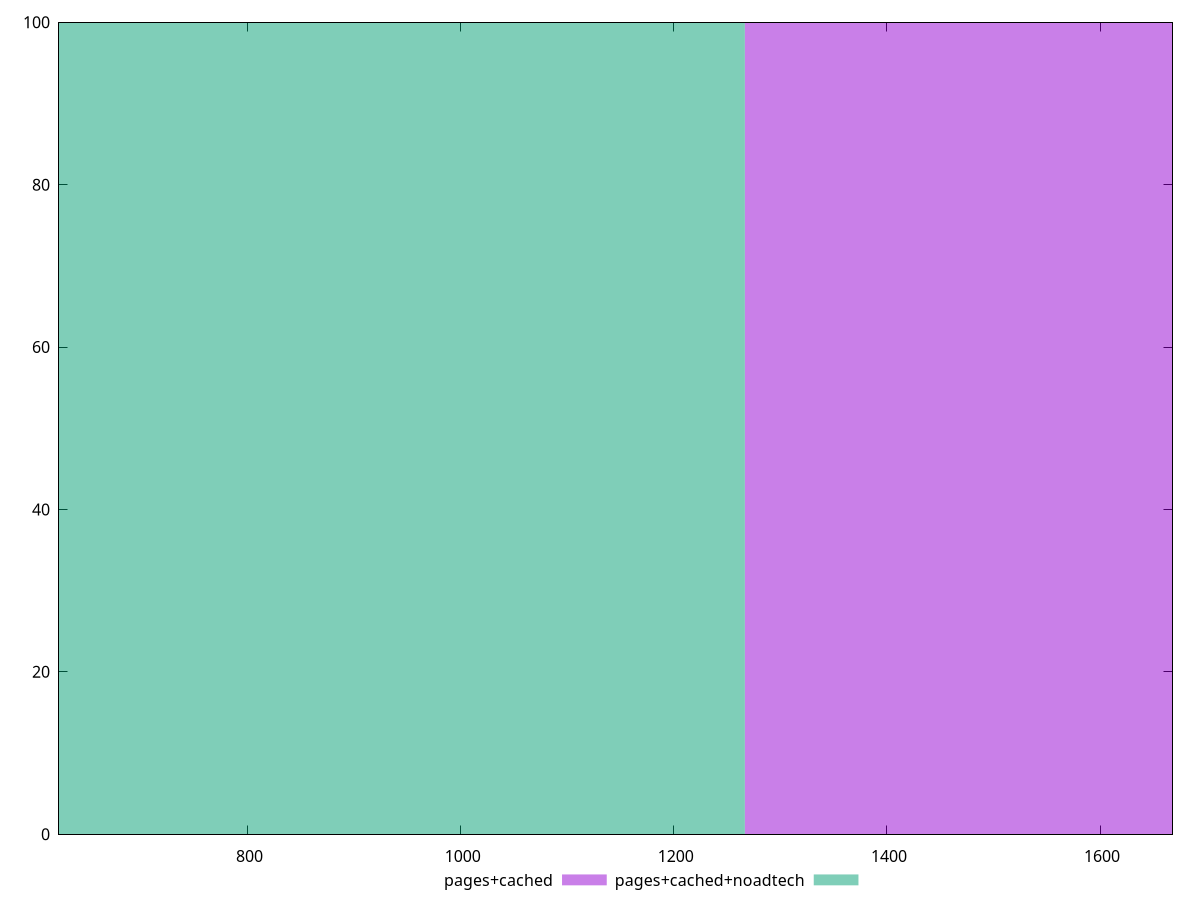reset

$pagesCached <<EOF
1688.8528819972423 100
EOF

$pagesCachedNoadtech <<EOF
844.4264409986212 100
EOF

set key outside below
set boxwidth 844.4264409986212
set xrange [623:1668]
set yrange [0:100]
set trange [0:100]
set style fill transparent solid 0.5 noborder
set terminal svg size 640, 500 enhanced background rgb 'white'
set output "report_00025_2021-02-22T21:38:55.199Z/render-blocking-resources/comparison/histogram/1_vs_2.svg"

plot $pagesCached title "pages+cached" with boxes, \
     $pagesCachedNoadtech title "pages+cached+noadtech" with boxes

reset
